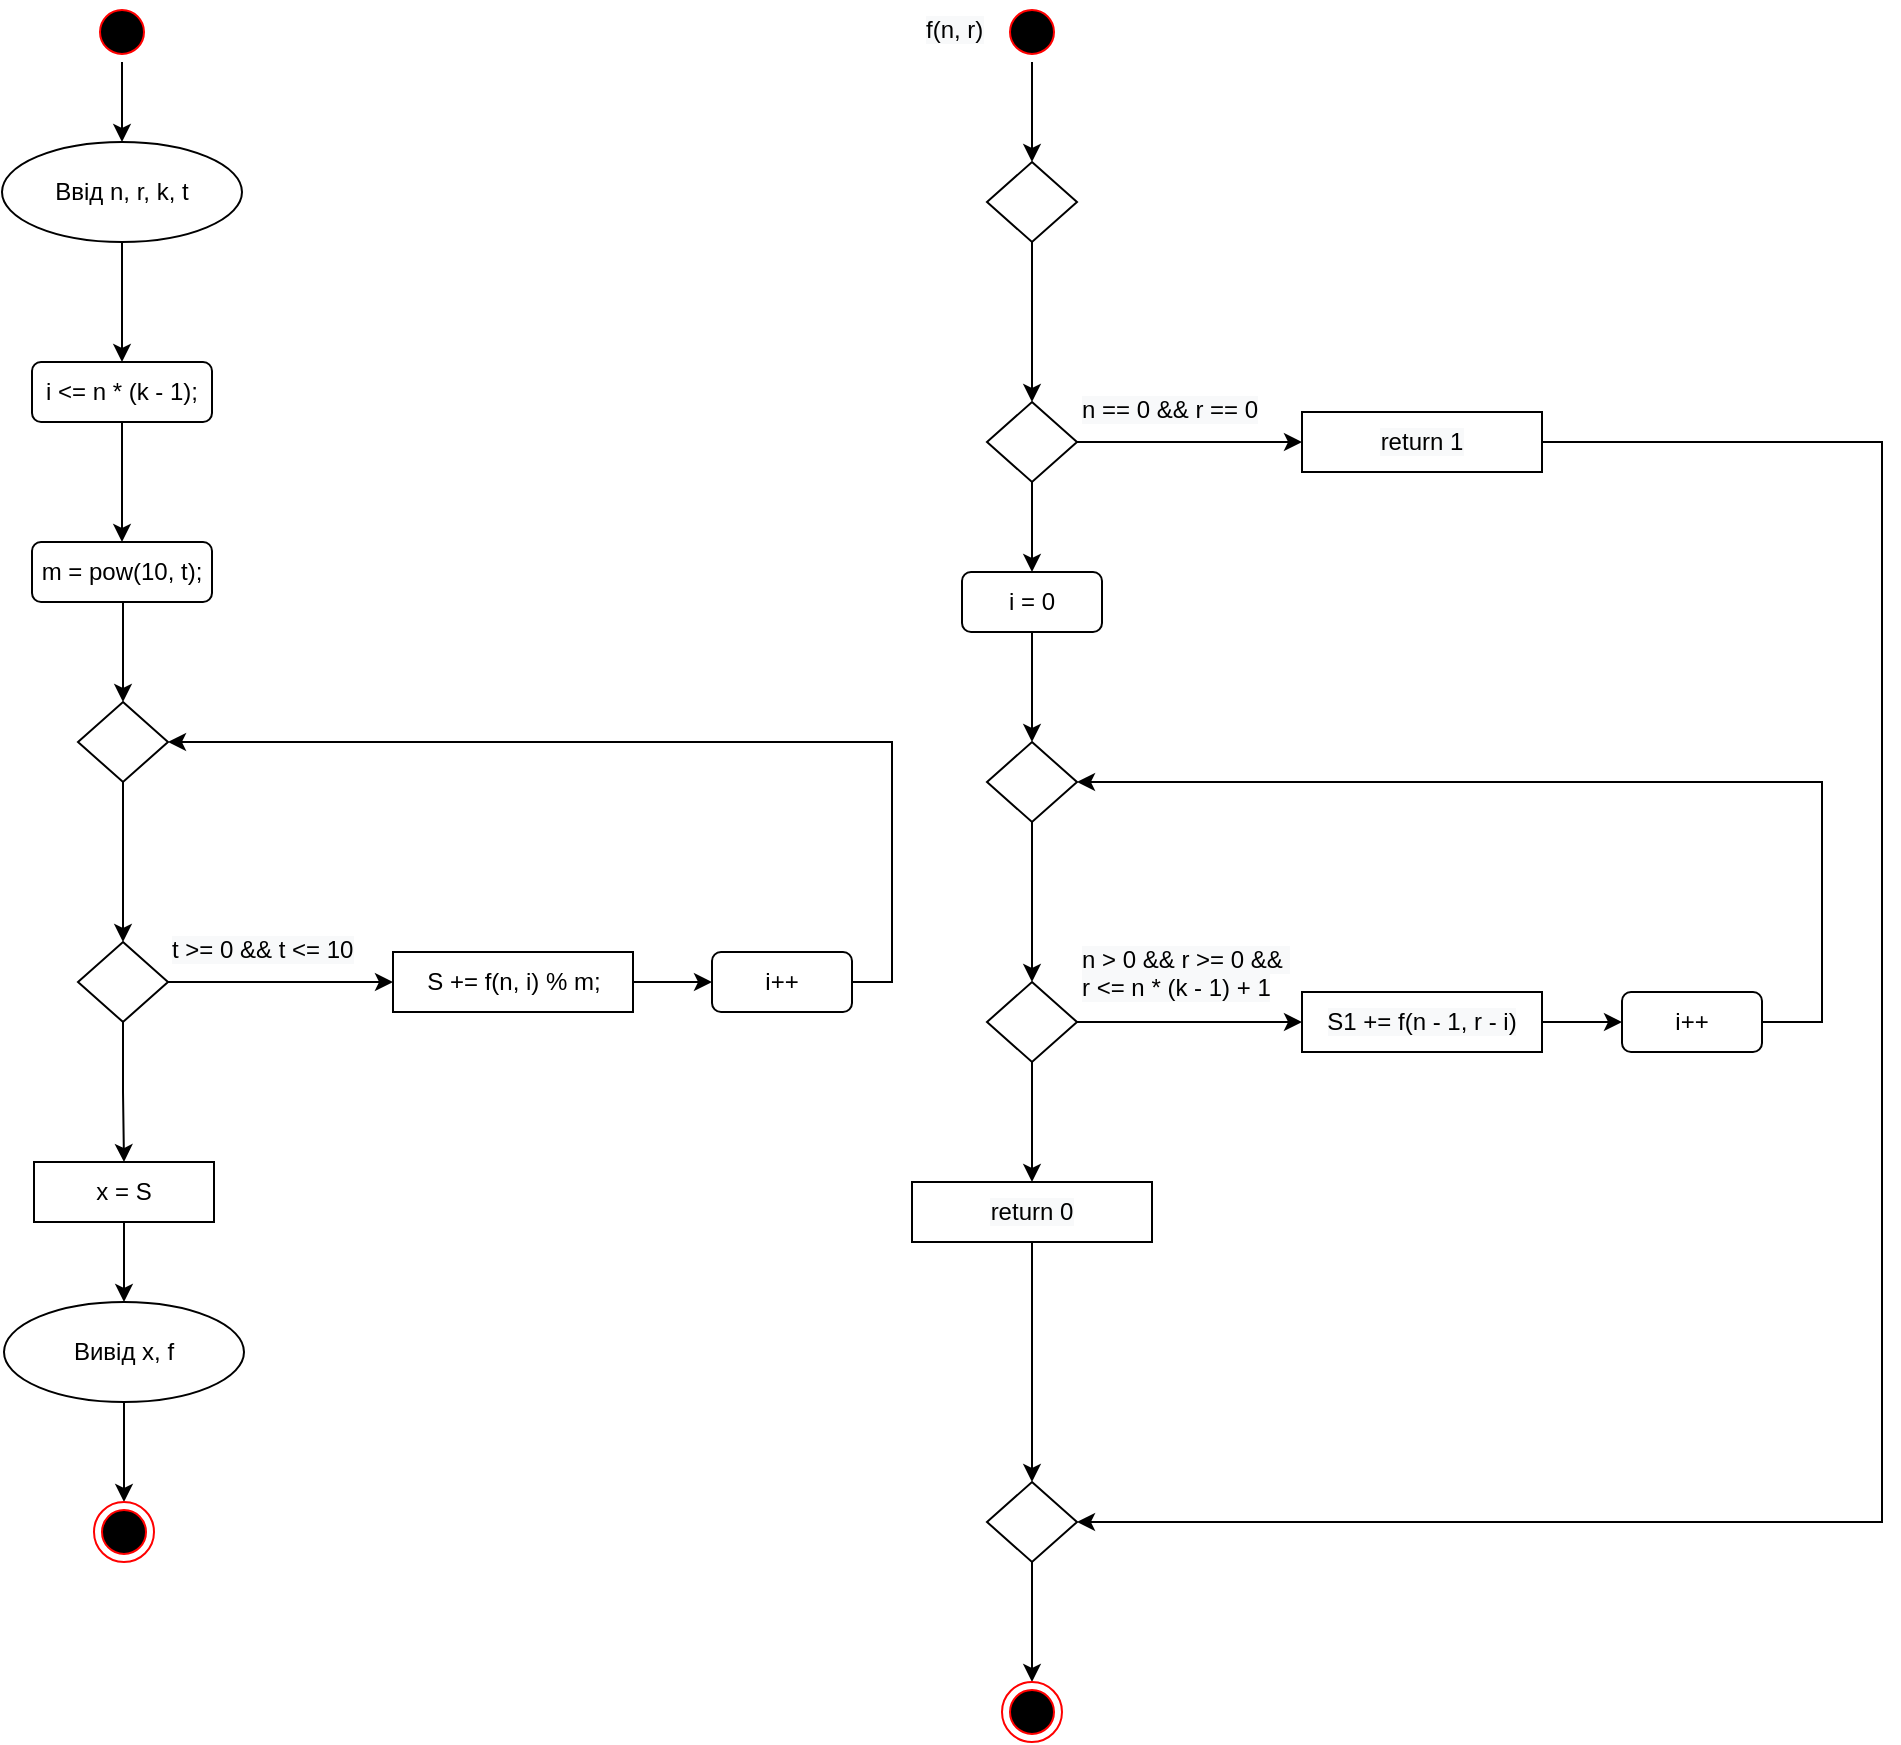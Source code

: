 <mxfile version="13.9.9" type="device"><diagram id="P2Zx9Ai90pnFHvQgdyl4" name="Page-1"><mxGraphModel dx="1038" dy="607" grid="1" gridSize="10" guides="1" tooltips="1" connect="1" arrows="1" fold="1" page="1" pageScale="1" pageWidth="850" pageHeight="1100" math="0" shadow="0"><root><mxCell id="0"/><mxCell id="1" parent="0"/><mxCell id="WKE3aALDkWsazFVGEDdq-4" value="" style="edgeStyle=orthogonalEdgeStyle;rounded=0;orthogonalLoop=1;jettySize=auto;html=1;" edge="1" parent="1" source="WKE3aALDkWsazFVGEDdq-1" target="WKE3aALDkWsazFVGEDdq-3"><mxGeometry relative="1" as="geometry"/></mxCell><mxCell id="WKE3aALDkWsazFVGEDdq-1" value="" style="ellipse;html=1;shape=startState;fillColor=#000000;strokeColor=#ff0000;" vertex="1" parent="1"><mxGeometry x="80" y="10" width="30" height="30" as="geometry"/></mxCell><mxCell id="WKE3aALDkWsazFVGEDdq-14" value="" style="edgeStyle=orthogonalEdgeStyle;rounded=0;orthogonalLoop=1;jettySize=auto;html=1;" edge="1" parent="1" source="WKE3aALDkWsazFVGEDdq-3" target="WKE3aALDkWsazFVGEDdq-13"><mxGeometry relative="1" as="geometry"/></mxCell><mxCell id="WKE3aALDkWsazFVGEDdq-3" value="Ввід n, r, k, t" style="ellipse;whiteSpace=wrap;html=1;" vertex="1" parent="1"><mxGeometry x="35" y="80" width="120" height="50" as="geometry"/></mxCell><mxCell id="WKE3aALDkWsazFVGEDdq-8" value="" style="edgeStyle=orthogonalEdgeStyle;rounded=0;orthogonalLoop=1;jettySize=auto;html=1;" edge="1" parent="1" source="WKE3aALDkWsazFVGEDdq-5" target="WKE3aALDkWsazFVGEDdq-7"><mxGeometry relative="1" as="geometry"/></mxCell><mxCell id="WKE3aALDkWsazFVGEDdq-5" value="" style="rhombus;whiteSpace=wrap;html=1;" vertex="1" parent="1"><mxGeometry x="73" y="360" width="45" height="40" as="geometry"/></mxCell><mxCell id="WKE3aALDkWsazFVGEDdq-10" value="" style="edgeStyle=orthogonalEdgeStyle;rounded=0;orthogonalLoop=1;jettySize=auto;html=1;" edge="1" parent="1" source="WKE3aALDkWsazFVGEDdq-7" target="WKE3aALDkWsazFVGEDdq-9"><mxGeometry relative="1" as="geometry"/></mxCell><mxCell id="WKE3aALDkWsazFVGEDdq-24" value="" style="edgeStyle=orthogonalEdgeStyle;rounded=0;orthogonalLoop=1;jettySize=auto;html=1;" edge="1" parent="1" source="WKE3aALDkWsazFVGEDdq-7" target="WKE3aALDkWsazFVGEDdq-22"><mxGeometry relative="1" as="geometry"/></mxCell><mxCell id="WKE3aALDkWsazFVGEDdq-7" value="" style="rhombus;whiteSpace=wrap;html=1;" vertex="1" parent="1"><mxGeometry x="73" y="480" width="45" height="40" as="geometry"/></mxCell><mxCell id="WKE3aALDkWsazFVGEDdq-19" style="edgeStyle=orthogonalEdgeStyle;rounded=0;orthogonalLoop=1;jettySize=auto;html=1;entryX=1;entryY=0.5;entryDx=0;entryDy=0;exitX=1;exitY=0.5;exitDx=0;exitDy=0;" edge="1" parent="1" source="WKE3aALDkWsazFVGEDdq-20" target="WKE3aALDkWsazFVGEDdq-5"><mxGeometry relative="1" as="geometry"><mxPoint x="440" y="500" as="sourcePoint"/><Array as="points"><mxPoint x="480" y="500"/><mxPoint x="480" y="380"/></Array></mxGeometry></mxCell><mxCell id="WKE3aALDkWsazFVGEDdq-21" value="" style="edgeStyle=orthogonalEdgeStyle;rounded=0;orthogonalLoop=1;jettySize=auto;html=1;" edge="1" parent="1" source="WKE3aALDkWsazFVGEDdq-9" target="WKE3aALDkWsazFVGEDdq-20"><mxGeometry relative="1" as="geometry"/></mxCell><mxCell id="WKE3aALDkWsazFVGEDdq-9" value="S += f(n, i) % m;" style="whiteSpace=wrap;html=1;" vertex="1" parent="1"><mxGeometry x="230.5" y="485" width="120" height="30" as="geometry"/></mxCell><mxCell id="WKE3aALDkWsazFVGEDdq-11" value="&lt;span style=&quot;color: rgb(0, 0, 0); font-family: helvetica; font-size: 12px; font-style: normal; font-weight: 400; letter-spacing: normal; text-align: center; text-indent: 0px; text-transform: none; word-spacing: 0px; background-color: rgb(248, 249, 250); display: inline; float: none;&quot;&gt;t &amp;gt;= 0 &amp;amp;&amp;amp; t &amp;lt;= 10&lt;/span&gt;" style="text;whiteSpace=wrap;html=1;" vertex="1" parent="1"><mxGeometry x="118" y="470" width="120" height="30" as="geometry"/></mxCell><mxCell id="WKE3aALDkWsazFVGEDdq-16" value="" style="edgeStyle=orthogonalEdgeStyle;rounded=0;orthogonalLoop=1;jettySize=auto;html=1;" edge="1" parent="1" source="WKE3aALDkWsazFVGEDdq-13" target="WKE3aALDkWsazFVGEDdq-15"><mxGeometry relative="1" as="geometry"/></mxCell><mxCell id="WKE3aALDkWsazFVGEDdq-13" value="i &lt;= n * (k - 1);" style="rounded=1;whiteSpace=wrap;html=1;" vertex="1" parent="1"><mxGeometry x="50" y="190" width="90" height="30" as="geometry"/></mxCell><mxCell id="WKE3aALDkWsazFVGEDdq-18" style="edgeStyle=orthogonalEdgeStyle;rounded=0;orthogonalLoop=1;jettySize=auto;html=1;exitX=0.5;exitY=1;exitDx=0;exitDy=0;entryX=0.5;entryY=0;entryDx=0;entryDy=0;" edge="1" parent="1" target="WKE3aALDkWsazFVGEDdq-5"><mxGeometry relative="1" as="geometry"><mxPoint x="94" y="310" as="sourcePoint"/><mxPoint x="95" y="340" as="targetPoint"/><Array as="points"><mxPoint x="95" y="310"/></Array></mxGeometry></mxCell><mxCell id="WKE3aALDkWsazFVGEDdq-15" value="m = pow(10, t);" style="rounded=1;whiteSpace=wrap;html=1;" vertex="1" parent="1"><mxGeometry x="50" y="280" width="90" height="30" as="geometry"/></mxCell><mxCell id="WKE3aALDkWsazFVGEDdq-20" value="i++" style="rounded=1;whiteSpace=wrap;html=1;" vertex="1" parent="1"><mxGeometry x="390" y="485" width="70" height="30" as="geometry"/></mxCell><mxCell id="WKE3aALDkWsazFVGEDdq-26" value="" style="edgeStyle=orthogonalEdgeStyle;rounded=0;orthogonalLoop=1;jettySize=auto;html=1;" edge="1" parent="1" source="WKE3aALDkWsazFVGEDdq-22" target="WKE3aALDkWsazFVGEDdq-25"><mxGeometry relative="1" as="geometry"/></mxCell><mxCell id="WKE3aALDkWsazFVGEDdq-22" value="x = S" style="whiteSpace=wrap;html=1;" vertex="1" parent="1"><mxGeometry x="51" y="590" width="90" height="30" as="geometry"/></mxCell><mxCell id="WKE3aALDkWsazFVGEDdq-28" value="" style="edgeStyle=orthogonalEdgeStyle;rounded=0;orthogonalLoop=1;jettySize=auto;html=1;" edge="1" parent="1" source="WKE3aALDkWsazFVGEDdq-25" target="WKE3aALDkWsazFVGEDdq-27"><mxGeometry relative="1" as="geometry"/></mxCell><mxCell id="WKE3aALDkWsazFVGEDdq-25" value="Вивід x, f" style="ellipse;whiteSpace=wrap;html=1;" vertex="1" parent="1"><mxGeometry x="36" y="660" width="120" height="50" as="geometry"/></mxCell><mxCell id="WKE3aALDkWsazFVGEDdq-27" value="" style="ellipse;html=1;shape=endState;fillColor=#000000;strokeColor=#ff0000;" vertex="1" parent="1"><mxGeometry x="81" y="760" width="30" height="30" as="geometry"/></mxCell><mxCell id="WKE3aALDkWsazFVGEDdq-34" value="" style="edgeStyle=orthogonalEdgeStyle;rounded=0;orthogonalLoop=1;jettySize=auto;html=1;" edge="1" parent="1" source="WKE3aALDkWsazFVGEDdq-29" target="WKE3aALDkWsazFVGEDdq-32"><mxGeometry relative="1" as="geometry"/></mxCell><mxCell id="WKE3aALDkWsazFVGEDdq-29" value="" style="ellipse;html=1;shape=startState;fillColor=#000000;strokeColor=#ff0000;" vertex="1" parent="1"><mxGeometry x="535" y="10" width="30" height="30" as="geometry"/></mxCell><mxCell id="WKE3aALDkWsazFVGEDdq-30" value="&lt;span style=&quot;color: rgb(0, 0, 0); font-family: helvetica; font-size: 12px; font-style: normal; font-weight: 400; letter-spacing: normal; text-align: center; text-indent: 0px; text-transform: none; word-spacing: 0px; background-color: rgb(248, 249, 250); display: inline; float: none;&quot;&gt;f(n, r)&lt;/span&gt;" style="text;whiteSpace=wrap;html=1;" vertex="1" parent="1"><mxGeometry x="495" y="10" width="40" height="30" as="geometry"/></mxCell><mxCell id="WKE3aALDkWsazFVGEDdq-31" value="" style="edgeStyle=orthogonalEdgeStyle;rounded=0;orthogonalLoop=1;jettySize=auto;html=1;" edge="1" source="WKE3aALDkWsazFVGEDdq-32" target="WKE3aALDkWsazFVGEDdq-33" parent="1"><mxGeometry relative="1" as="geometry"/></mxCell><mxCell id="WKE3aALDkWsazFVGEDdq-32" value="" style="rhombus;whiteSpace=wrap;html=1;" vertex="1" parent="1"><mxGeometry x="527.5" y="90" width="45" height="40" as="geometry"/></mxCell><mxCell id="WKE3aALDkWsazFVGEDdq-44" value="" style="edgeStyle=orthogonalEdgeStyle;rounded=0;orthogonalLoop=1;jettySize=auto;html=1;entryX=0.5;entryY=0;entryDx=0;entryDy=0;" edge="1" parent="1" source="WKE3aALDkWsazFVGEDdq-33" target="WKE3aALDkWsazFVGEDdq-45"><mxGeometry relative="1" as="geometry"><mxPoint x="550" y="350" as="targetPoint"/></mxGeometry></mxCell><mxCell id="WKE3aALDkWsazFVGEDdq-33" value="" style="rhombus;whiteSpace=wrap;html=1;" vertex="1" parent="1"><mxGeometry x="527.5" y="210" width="45" height="40" as="geometry"/></mxCell><mxCell id="WKE3aALDkWsazFVGEDdq-35" value="&lt;span style=&quot;color: rgb(0, 0, 0); font-family: helvetica; font-size: 12px; font-style: normal; font-weight: 400; letter-spacing: normal; text-align: center; text-indent: 0px; text-transform: none; word-spacing: 0px; background-color: rgb(248, 249, 250); display: inline; float: none;&quot;&gt;n == 0 &amp;amp;&amp;amp; r == 0&lt;/span&gt;" style="text;whiteSpace=wrap;html=1;" vertex="1" parent="1"><mxGeometry x="572.5" y="200" width="110" height="30" as="geometry"/></mxCell><mxCell id="WKE3aALDkWsazFVGEDdq-36" value="" style="edgeStyle=orthogonalEdgeStyle;rounded=0;orthogonalLoop=1;jettySize=auto;html=1;exitX=1;exitY=0.5;exitDx=0;exitDy=0;" edge="1" target="WKE3aALDkWsazFVGEDdq-39" parent="1" source="WKE3aALDkWsazFVGEDdq-33"><mxGeometry relative="1" as="geometry"><mxPoint x="572.5" y="230" as="sourcePoint"/></mxGeometry></mxCell><mxCell id="WKE3aALDkWsazFVGEDdq-38" value="" style="edgeStyle=orthogonalEdgeStyle;rounded=0;orthogonalLoop=1;jettySize=auto;html=1;entryX=1;entryY=0.5;entryDx=0;entryDy=0;" edge="1" source="WKE3aALDkWsazFVGEDdq-39" target="WKE3aALDkWsazFVGEDdq-60" parent="1"><mxGeometry relative="1" as="geometry"><mxPoint x="844.5" y="230" as="targetPoint"/><Array as="points"><mxPoint x="975" y="230"/><mxPoint x="975" y="770"/></Array></mxGeometry></mxCell><mxCell id="WKE3aALDkWsazFVGEDdq-39" value="&#10;&#10;&lt;span style=&quot;color: rgb(0, 0, 0); font-family: helvetica; font-size: 12px; font-style: normal; font-weight: 400; letter-spacing: normal; text-align: center; text-indent: 0px; text-transform: none; word-spacing: 0px; background-color: rgb(248, 249, 250); display: inline; float: none;&quot;&gt;return 1&lt;/span&gt;&#10;&#10;" style="whiteSpace=wrap;html=1;" vertex="1" parent="1"><mxGeometry x="685" y="215" width="120" height="30" as="geometry"/></mxCell><mxCell id="WKE3aALDkWsazFVGEDdq-47" value="" style="edgeStyle=orthogonalEdgeStyle;rounded=0;orthogonalLoop=1;jettySize=auto;html=1;" edge="1" parent="1" source="WKE3aALDkWsazFVGEDdq-45" target="WKE3aALDkWsazFVGEDdq-46"><mxGeometry relative="1" as="geometry"/></mxCell><mxCell id="WKE3aALDkWsazFVGEDdq-45" value="i = 0" style="rounded=1;whiteSpace=wrap;html=1;" vertex="1" parent="1"><mxGeometry x="515" y="295" width="70" height="30" as="geometry"/></mxCell><mxCell id="WKE3aALDkWsazFVGEDdq-49" value="" style="edgeStyle=orthogonalEdgeStyle;rounded=0;orthogonalLoop=1;jettySize=auto;html=1;" edge="1" parent="1" source="WKE3aALDkWsazFVGEDdq-46" target="WKE3aALDkWsazFVGEDdq-48"><mxGeometry relative="1" as="geometry"/></mxCell><mxCell id="WKE3aALDkWsazFVGEDdq-46" value="" style="rhombus;whiteSpace=wrap;html=1;" vertex="1" parent="1"><mxGeometry x="527.5" y="380" width="45" height="40" as="geometry"/></mxCell><mxCell id="WKE3aALDkWsazFVGEDdq-52" style="edgeStyle=orthogonalEdgeStyle;rounded=0;orthogonalLoop=1;jettySize=auto;html=1;exitX=1;exitY=0.5;exitDx=0;exitDy=0;entryX=0;entryY=0.5;entryDx=0;entryDy=0;" edge="1" parent="1" source="WKE3aALDkWsazFVGEDdq-48" target="WKE3aALDkWsazFVGEDdq-51"><mxGeometry relative="1" as="geometry"/></mxCell><mxCell id="WKE3aALDkWsazFVGEDdq-59" value="" style="edgeStyle=orthogonalEdgeStyle;rounded=0;orthogonalLoop=1;jettySize=auto;html=1;" edge="1" parent="1" source="WKE3aALDkWsazFVGEDdq-48" target="WKE3aALDkWsazFVGEDdq-58"><mxGeometry relative="1" as="geometry"/></mxCell><mxCell id="WKE3aALDkWsazFVGEDdq-48" value="" style="rhombus;whiteSpace=wrap;html=1;" vertex="1" parent="1"><mxGeometry x="527.5" y="500" width="45" height="40" as="geometry"/></mxCell><mxCell id="WKE3aALDkWsazFVGEDdq-54" style="edgeStyle=orthogonalEdgeStyle;rounded=0;orthogonalLoop=1;jettySize=auto;html=1;exitX=1;exitY=0.5;exitDx=0;exitDy=0;entryX=0;entryY=0.5;entryDx=0;entryDy=0;" edge="1" parent="1" source="WKE3aALDkWsazFVGEDdq-51" target="WKE3aALDkWsazFVGEDdq-53"><mxGeometry relative="1" as="geometry"/></mxCell><mxCell id="WKE3aALDkWsazFVGEDdq-51" value="&#10;&#10;&lt;span style=&quot;color: rgb(0, 0, 0); font-family: helvetica; font-size: 12px; font-style: normal; font-weight: 400; letter-spacing: normal; text-align: center; text-indent: 0px; text-transform: none; word-spacing: 0px; background-color: rgb(248, 249, 250); display: inline; float: none;&quot;&gt;S1 += f(n - 1, r - i)&lt;/span&gt;&#10;&#10;" style="whiteSpace=wrap;html=1;" vertex="1" parent="1"><mxGeometry x="685" y="505" width="120" height="30" as="geometry"/></mxCell><mxCell id="WKE3aALDkWsazFVGEDdq-55" style="edgeStyle=orthogonalEdgeStyle;rounded=0;orthogonalLoop=1;jettySize=auto;html=1;exitX=1;exitY=0.5;exitDx=0;exitDy=0;entryX=1;entryY=0.5;entryDx=0;entryDy=0;" edge="1" parent="1" source="WKE3aALDkWsazFVGEDdq-53" target="WKE3aALDkWsazFVGEDdq-46"><mxGeometry relative="1" as="geometry"><Array as="points"><mxPoint x="945" y="520"/><mxPoint x="945" y="400"/></Array></mxGeometry></mxCell><mxCell id="WKE3aALDkWsazFVGEDdq-53" value="i++" style="rounded=1;whiteSpace=wrap;html=1;" vertex="1" parent="1"><mxGeometry x="845" y="505" width="70" height="30" as="geometry"/></mxCell><mxCell id="WKE3aALDkWsazFVGEDdq-56" value="&lt;span style=&quot;color: rgb(0 , 0 , 0) ; font-family: &amp;#34;helvetica&amp;#34; ; font-size: 12px ; font-style: normal ; font-weight: 400 ; letter-spacing: normal ; text-align: center ; text-indent: 0px ; text-transform: none ; word-spacing: 0px ; background-color: rgb(248 , 249 , 250) ; display: inline ; float: none&quot;&gt;n &amp;gt; 0 &amp;amp;&amp;amp; r &amp;gt;= 0 &amp;amp;&amp;amp;&amp;nbsp;&lt;br&gt;&lt;/span&gt;&lt;span style=&quot;color: rgb(0 , 0 , 0) ; font-family: &amp;#34;helvetica&amp;#34; ; font-size: 12px ; font-style: normal ; font-weight: 400 ; letter-spacing: normal ; text-align: center ; text-indent: 0px ; text-transform: none ; word-spacing: 0px ; background-color: rgb(248 , 249 , 250) ; display: inline ; float: none&quot;&gt;r &amp;lt;= n * (k - 1) + 1&lt;/span&gt;" style="text;whiteSpace=wrap;html=1;" vertex="1" parent="1"><mxGeometry x="572.5" y="475" width="110" height="40" as="geometry"/></mxCell><mxCell id="WKE3aALDkWsazFVGEDdq-61" value="" style="edgeStyle=orthogonalEdgeStyle;rounded=0;orthogonalLoop=1;jettySize=auto;html=1;" edge="1" parent="1" source="WKE3aALDkWsazFVGEDdq-58" target="WKE3aALDkWsazFVGEDdq-60"><mxGeometry relative="1" as="geometry"/></mxCell><mxCell id="WKE3aALDkWsazFVGEDdq-58" value="&lt;span style=&quot;color: rgb(0 , 0 , 0) ; font-family: &amp;#34;helvetica&amp;#34; ; font-size: 12px ; font-style: normal ; font-weight: 400 ; letter-spacing: normal ; text-align: center ; text-indent: 0px ; text-transform: none ; word-spacing: 0px ; background-color: rgb(248 , 249 , 250) ; display: inline ; float: none&quot;&gt;return 0&lt;/span&gt;" style="whiteSpace=wrap;html=1;" vertex="1" parent="1"><mxGeometry x="490" y="600" width="120" height="30" as="geometry"/></mxCell><mxCell id="WKE3aALDkWsazFVGEDdq-63" value="" style="edgeStyle=orthogonalEdgeStyle;rounded=0;orthogonalLoop=1;jettySize=auto;html=1;" edge="1" parent="1" source="WKE3aALDkWsazFVGEDdq-60" target="WKE3aALDkWsazFVGEDdq-62"><mxGeometry relative="1" as="geometry"/></mxCell><mxCell id="WKE3aALDkWsazFVGEDdq-60" value="" style="rhombus;whiteSpace=wrap;html=1;" vertex="1" parent="1"><mxGeometry x="527.5" y="750" width="45" height="40" as="geometry"/></mxCell><mxCell id="WKE3aALDkWsazFVGEDdq-62" value="" style="ellipse;html=1;shape=endState;fillColor=#000000;strokeColor=#ff0000;" vertex="1" parent="1"><mxGeometry x="535" y="850" width="30" height="30" as="geometry"/></mxCell></root></mxGraphModel></diagram></mxfile>
